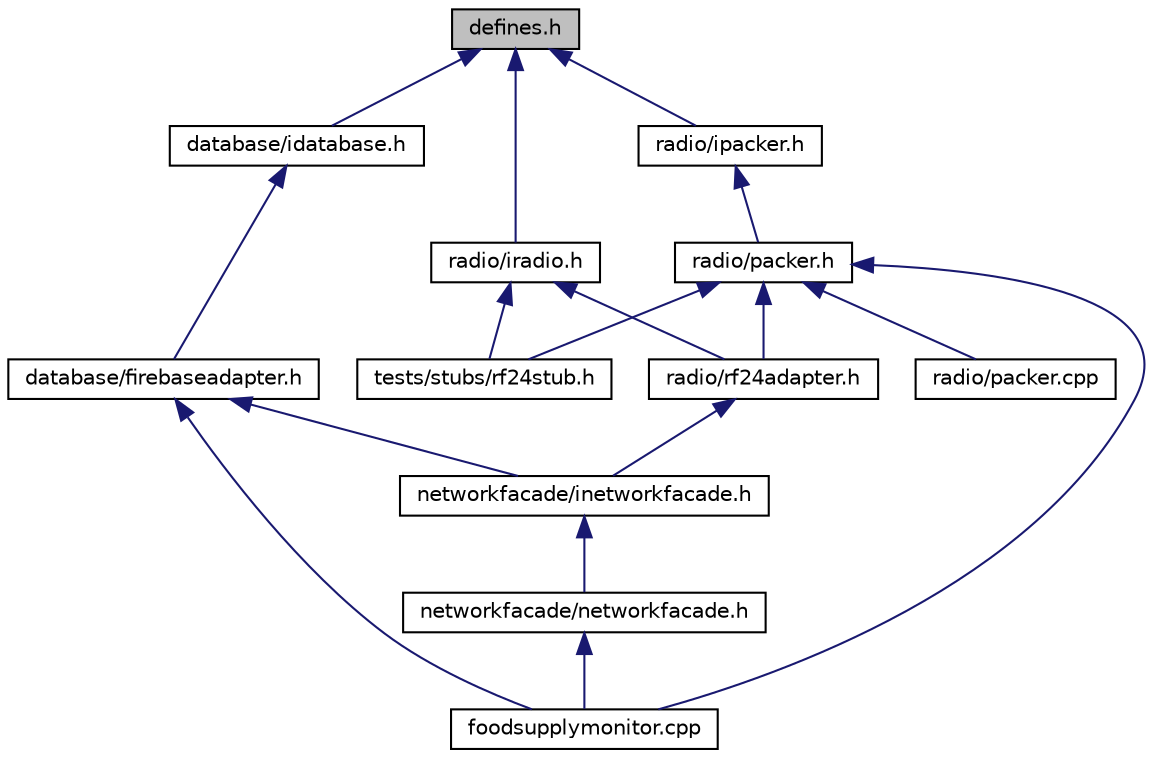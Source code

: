 digraph "defines.h"
{
  edge [fontname="Helvetica",fontsize="10",labelfontname="Helvetica",labelfontsize="10"];
  node [fontname="Helvetica",fontsize="10",shape=record];
  Node1 [label="defines.h",height=0.2,width=0.4,color="black", fillcolor="grey75", style="filled", fontcolor="black"];
  Node1 -> Node2 [dir="back",color="midnightblue",fontsize="10",style="solid",fontname="Helvetica"];
  Node2 [label="database/idatabase.h",height=0.2,width=0.4,color="black", fillcolor="white", style="filled",URL="$idatabase_8h_source.html"];
  Node2 -> Node3 [dir="back",color="midnightblue",fontsize="10",style="solid",fontname="Helvetica"];
  Node3 [label="database/firebaseadapter.h",height=0.2,width=0.4,color="black", fillcolor="white", style="filled",URL="$firebaseadapter_8h_source.html"];
  Node3 -> Node4 [dir="back",color="midnightblue",fontsize="10",style="solid",fontname="Helvetica"];
  Node4 [label="networkfacade/inetworkfacade.h",height=0.2,width=0.4,color="black", fillcolor="white", style="filled",URL="$inetworkfacade_8h_source.html"];
  Node4 -> Node5 [dir="back",color="midnightblue",fontsize="10",style="solid",fontname="Helvetica"];
  Node5 [label="networkfacade/networkfacade.h",height=0.2,width=0.4,color="black", fillcolor="white", style="filled",URL="$networkfacade_8h_source.html"];
  Node5 -> Node6 [dir="back",color="midnightblue",fontsize="10",style="solid",fontname="Helvetica"];
  Node6 [label="foodsupplymonitor.cpp",height=0.2,width=0.4,color="black", fillcolor="white", style="filled",URL="$foodsupplymonitor_8cpp.html",tooltip="The main entrance of the application. "];
  Node3 -> Node6 [dir="back",color="midnightblue",fontsize="10",style="solid",fontname="Helvetica"];
  Node1 -> Node7 [dir="back",color="midnightblue",fontsize="10",style="solid",fontname="Helvetica"];
  Node7 [label="radio/iradio.h",height=0.2,width=0.4,color="black", fillcolor="white", style="filled",URL="$iradio_8h_source.html"];
  Node7 -> Node8 [dir="back",color="midnightblue",fontsize="10",style="solid",fontname="Helvetica"];
  Node8 [label="radio/rf24adapter.h",height=0.2,width=0.4,color="black", fillcolor="white", style="filled",URL="$rf24adapter_8h_source.html"];
  Node8 -> Node4 [dir="back",color="midnightblue",fontsize="10",style="solid",fontname="Helvetica"];
  Node7 -> Node9 [dir="back",color="midnightblue",fontsize="10",style="solid",fontname="Helvetica"];
  Node9 [label="tests/stubs/rf24stub.h",height=0.2,width=0.4,color="black", fillcolor="white", style="filled",URL="$rf24stub_8h_source.html"];
  Node1 -> Node10 [dir="back",color="midnightblue",fontsize="10",style="solid",fontname="Helvetica"];
  Node10 [label="radio/ipacker.h",height=0.2,width=0.4,color="black", fillcolor="white", style="filled",URL="$ipacker_8h.html",tooltip="Interface for packing/unpacking methods. "];
  Node10 -> Node11 [dir="back",color="midnightblue",fontsize="10",style="solid",fontname="Helvetica"];
  Node11 [label="radio/packer.h",height=0.2,width=0.4,color="black", fillcolor="white", style="filled",URL="$packer_8h.html",tooltip="Contains implementations for packing/unpacking. "];
  Node11 -> Node8 [dir="back",color="midnightblue",fontsize="10",style="solid",fontname="Helvetica"];
  Node11 -> Node6 [dir="back",color="midnightblue",fontsize="10",style="solid",fontname="Helvetica"];
  Node11 -> Node12 [dir="back",color="midnightblue",fontsize="10",style="solid",fontname="Helvetica"];
  Node12 [label="radio/packer.cpp",height=0.2,width=0.4,color="black", fillcolor="white", style="filled",URL="$packer_8cpp.html",tooltip="Contains implementations for packing/unpacking. "];
  Node11 -> Node9 [dir="back",color="midnightblue",fontsize="10",style="solid",fontname="Helvetica"];
}
